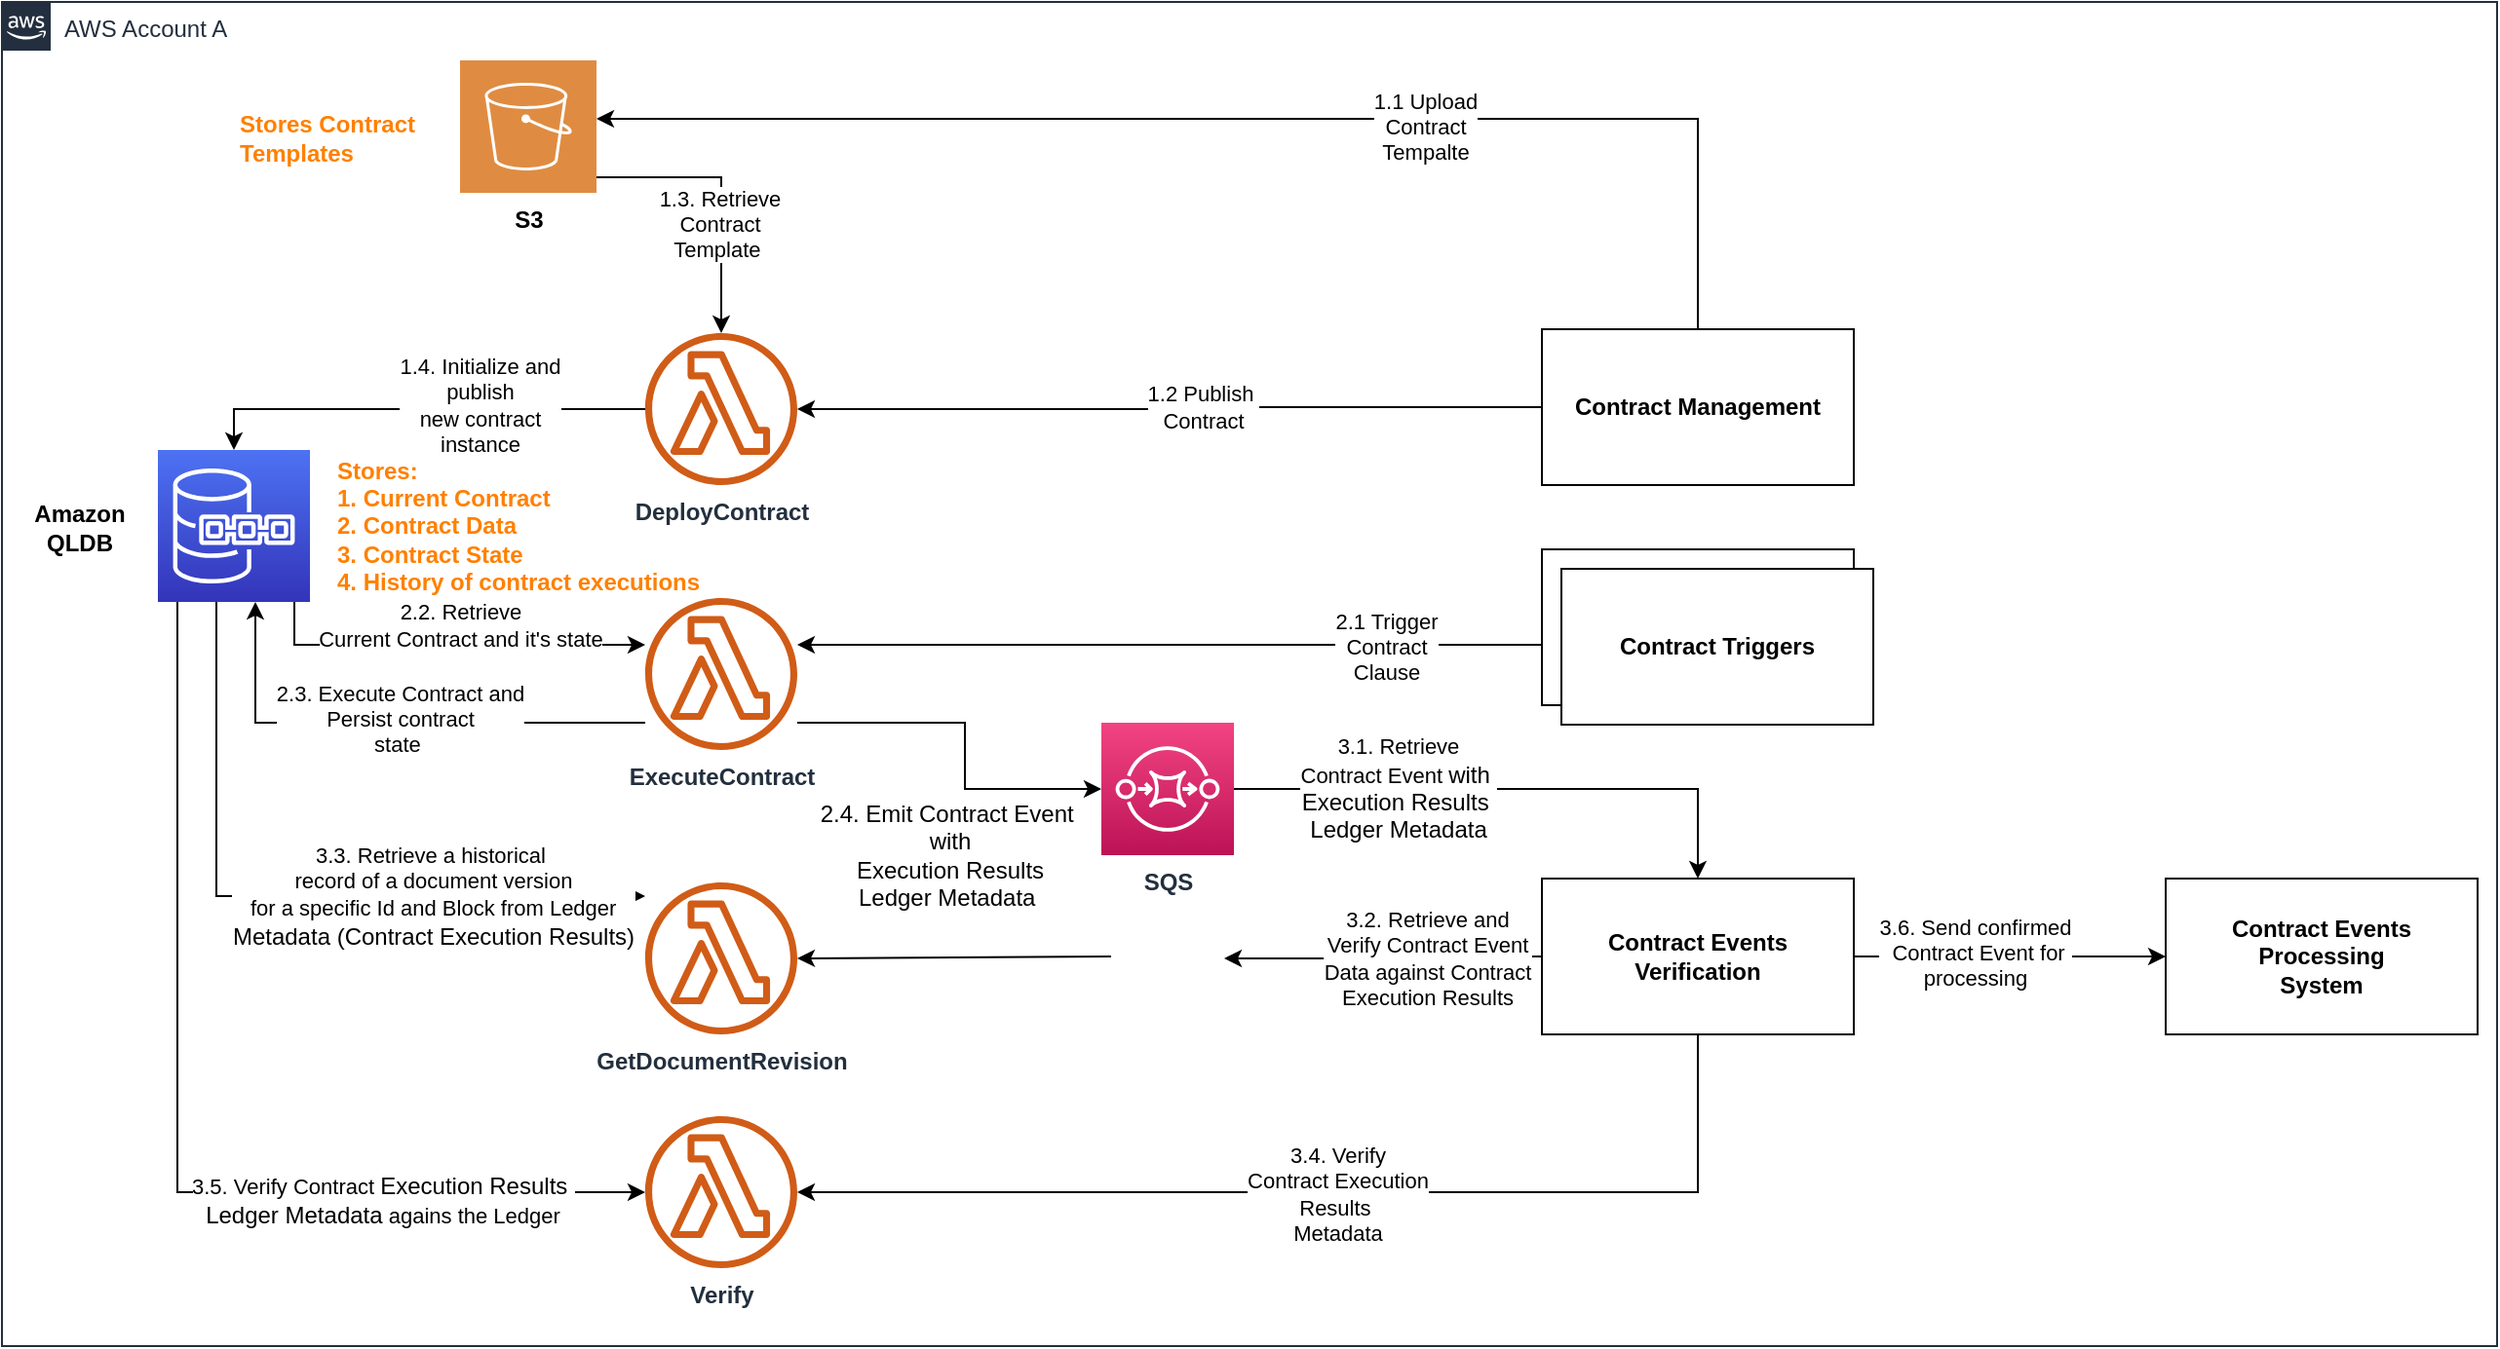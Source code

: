 <mxfile version="13.9.5" type="device" pages="4"><diagram id="mUdwJDwIFBwvgDOsHefb" name="Single-account setup"><mxGraphModel dx="1186" dy="1849" grid="1" gridSize="10" guides="1" tooltips="1" connect="1" arrows="1" fold="1" page="1" pageScale="1" pageWidth="827" pageHeight="1169" math="0" shadow="0"><root><mxCell id="d3qyiP94ixBdX4xZVZZA-0"/><mxCell id="d3qyiP94ixBdX4xZVZZA-1" parent="d3qyiP94ixBdX4xZVZZA-0"/><mxCell id="d3qyiP94ixBdX4xZVZZA-3" value="AWS Account A" style="points=[[0,0],[0.25,0],[0.5,0],[0.75,0],[1,0],[1,0.25],[1,0.5],[1,0.75],[1,1],[0.75,1],[0.5,1],[0.25,1],[0,1],[0,0.75],[0,0.5],[0,0.25]];outlineConnect=0;gradientColor=none;html=1;whiteSpace=wrap;fontSize=12;fontStyle=0;shape=mxgraph.aws4.group;grIcon=mxgraph.aws4.group_aws_cloud_alt;strokeColor=#232F3E;fillColor=none;verticalAlign=top;align=left;spacingLeft=30;fontColor=#232F3E;dashed=0;" parent="d3qyiP94ixBdX4xZVZZA-1" vertex="1"><mxGeometry x="30" y="-20" width="1280" height="690" as="geometry"/></mxCell><mxCell id="d3qyiP94ixBdX4xZVZZA-4" value="" style="edgeStyle=orthogonalEdgeStyle;rounded=0;orthogonalLoop=1;jettySize=auto;html=1;" parent="d3qyiP94ixBdX4xZVZZA-1" source="d3qyiP94ixBdX4xZVZZA-5" target="d3qyiP94ixBdX4xZVZZA-20" edge="1"><mxGeometry relative="1" as="geometry"><mxPoint x="280" y="189" as="targetPoint"/><Array as="points"><mxPoint x="149" y="189"/></Array></mxGeometry></mxCell><mxCell id="d3qyiP94ixBdX4xZVZZA-56" value="1.4. Initialize and &lt;br&gt;publish &lt;br&gt;new contract &lt;br&gt;instance" style="edgeLabel;html=1;align=center;verticalAlign=middle;resizable=0;points=[];" parent="d3qyiP94ixBdX4xZVZZA-4" vertex="1" connectable="0"><mxGeometry x="-0.267" y="-2" relative="1" as="geometry"><mxPoint as="offset"/></mxGeometry></mxCell><mxCell id="d3qyiP94ixBdX4xZVZZA-5" value="&lt;b&gt;DeployContract&lt;/b&gt;" style="outlineConnect=0;fontColor=#232F3E;gradientColor=none;fillColor=#D05C17;strokeColor=none;dashed=0;verticalLabelPosition=bottom;verticalAlign=top;align=center;html=1;fontSize=12;fontStyle=0;aspect=fixed;pointerEvents=1;shape=mxgraph.aws4.lambda_function;" parent="d3qyiP94ixBdX4xZVZZA-1" vertex="1"><mxGeometry x="360" y="150" width="78" height="78" as="geometry"/></mxCell><mxCell id="d3qyiP94ixBdX4xZVZZA-6" value="" style="edgeStyle=orthogonalEdgeStyle;rounded=0;orthogonalLoop=1;jettySize=auto;html=1;" parent="d3qyiP94ixBdX4xZVZZA-1" source="d3qyiP94ixBdX4xZVZZA-10" target="d3qyiP94ixBdX4xZVZZA-20" edge="1"><mxGeometry relative="1" as="geometry"><mxPoint x="280" y="319" as="targetPoint"/><Array as="points"><mxPoint x="160" y="350"/></Array></mxGeometry></mxCell><mxCell id="d3qyiP94ixBdX4xZVZZA-7" value="2.3. Execute Contract and&lt;br&gt;Persist contract&lt;br&gt;state&amp;nbsp;" style="edgeLabel;html=1;align=center;verticalAlign=middle;resizable=0;points=[];" parent="d3qyiP94ixBdX4xZVZZA-6" vertex="1" connectable="0"><mxGeometry x="-0.04" y="-2" relative="1" as="geometry"><mxPoint as="offset"/></mxGeometry></mxCell><mxCell id="d3qyiP94ixBdX4xZVZZA-8" value="" style="edgeStyle=orthogonalEdgeStyle;rounded=0;orthogonalLoop=1;jettySize=auto;html=1;" parent="d3qyiP94ixBdX4xZVZZA-1" source="d3qyiP94ixBdX4xZVZZA-10" target="d3qyiP94ixBdX4xZVZZA-22" edge="1"><mxGeometry relative="1" as="geometry"><mxPoint x="499" y="98" as="targetPoint"/><Array as="points"><mxPoint x="524" y="350"/><mxPoint x="524" y="384"/></Array></mxGeometry></mxCell><mxCell id="d3qyiP94ixBdX4xZVZZA-9" value="2.4. Emit Contract Event&amp;nbsp;&lt;br&gt;with &lt;br&gt;Execution Results &lt;br&gt;Ledger Metadata&amp;nbsp;" style="text;html=1;align=center;verticalAlign=middle;resizable=0;points=[];labelBackgroundColor=#ffffff;" parent="d3qyiP94ixBdX4xZVZZA-8" vertex="1" connectable="0"><mxGeometry x="-0.596" y="42" relative="1" as="geometry"><mxPoint x="39" y="110" as="offset"/></mxGeometry></mxCell><mxCell id="d3qyiP94ixBdX4xZVZZA-10" value="&lt;b&gt;ExecuteContract&lt;/b&gt;" style="outlineConnect=0;fontColor=#232F3E;gradientColor=none;fillColor=#D05C17;strokeColor=none;dashed=0;verticalLabelPosition=bottom;verticalAlign=top;align=center;html=1;fontSize=12;fontStyle=0;aspect=fixed;pointerEvents=1;shape=mxgraph.aws4.lambda_function;" parent="d3qyiP94ixBdX4xZVZZA-1" vertex="1"><mxGeometry x="360" y="286" width="78" height="78" as="geometry"/></mxCell><mxCell id="d3qyiP94ixBdX4xZVZZA-19" value="" style="group" parent="d3qyiP94ixBdX4xZVZZA-1" vertex="1" connectable="0"><mxGeometry x="110" y="210" width="290" height="84" as="geometry"/></mxCell><mxCell id="d3qyiP94ixBdX4xZVZZA-20" value="" style="outlineConnect=0;fontColor=#232F3E;gradientColor=#4D72F3;gradientDirection=north;fillColor=#3334B9;strokeColor=#ffffff;dashed=0;verticalLabelPosition=bottom;verticalAlign=top;align=center;html=1;fontSize=12;fontStyle=0;aspect=fixed;shape=mxgraph.aws4.resourceIcon;resIcon=mxgraph.aws4.quantum_ledger_database;" parent="d3qyiP94ixBdX4xZVZZA-19" vertex="1"><mxGeometry width="78" height="78" as="geometry"/></mxCell><mxCell id="d3qyiP94ixBdX4xZVZZA-21" value="&lt;font color=&quot;#ff8000&quot;&gt;&lt;b&gt;Stores:&lt;br&gt;1. Current Contract&lt;br&gt;2. Contract Data&lt;br&gt;3. Contract State&lt;br&gt;&lt;/b&gt;&lt;/font&gt;&lt;b style=&quot;color: rgb(255 , 128 , 0)&quot;&gt;4. History of contract executions&lt;/b&gt;&lt;font color=&quot;#ff8000&quot;&gt;&lt;b&gt;&lt;br&gt;&lt;/b&gt;&lt;/font&gt;" style="text;html=1;align=left;verticalAlign=middle;resizable=0;points=[];autosize=1;" parent="d3qyiP94ixBdX4xZVZZA-19" vertex="1"><mxGeometry x="90" y="-1" width="200" height="80" as="geometry"/></mxCell><mxCell id="d3qyiP94ixBdX4xZVZZA-60" value="" style="edgeStyle=orthogonalEdgeStyle;rounded=0;orthogonalLoop=1;jettySize=auto;html=1;entryX=0.5;entryY=0;entryDx=0;entryDy=0;" parent="d3qyiP94ixBdX4xZVZZA-1" source="d3qyiP94ixBdX4xZVZZA-22" target="d3qyiP94ixBdX4xZVZZA-57" edge="1"><mxGeometry relative="1" as="geometry"><mxPoint x="618" y="59" as="targetPoint"/></mxGeometry></mxCell><mxCell id="d3qyiP94ixBdX4xZVZZA-61" value="3.1. Retrieve&lt;br&gt;Contract Event&amp;nbsp;&lt;span style=&quot;font-size: 12px&quot;&gt;with&amp;nbsp;&lt;/span&gt;&lt;br style=&quot;font-size: 12px&quot;&gt;&lt;span style=&quot;font-size: 12px&quot;&gt;Execution Results&amp;nbsp;&lt;/span&gt;&lt;br style=&quot;font-size: 12px&quot;&gt;&lt;span style=&quot;font-size: 12px&quot;&gt;Ledger Metadata&lt;/span&gt;" style="edgeLabel;html=1;align=center;verticalAlign=middle;resizable=0;points=[];" parent="d3qyiP94ixBdX4xZVZZA-60" vertex="1" connectable="0"><mxGeometry x="-0.247" y="2" relative="1" as="geometry"><mxPoint x="-23" y="2" as="offset"/></mxGeometry></mxCell><mxCell id="d3qyiP94ixBdX4xZVZZA-22" value="&lt;b&gt;SQS&lt;/b&gt;" style="outlineConnect=0;fontColor=#232F3E;gradientColor=#F34482;gradientDirection=north;fillColor=#BC1356;strokeColor=#ffffff;dashed=0;verticalLabelPosition=bottom;verticalAlign=top;align=center;html=1;fontSize=12;fontStyle=0;aspect=fixed;shape=mxgraph.aws4.resourceIcon;resIcon=mxgraph.aws4.sqs;" parent="d3qyiP94ixBdX4xZVZZA-1" vertex="1"><mxGeometry x="594" y="350" width="68" height="68" as="geometry"/></mxCell><mxCell id="d3qyiP94ixBdX4xZVZZA-23" value="" style="edgeStyle=orthogonalEdgeStyle;rounded=0;orthogonalLoop=1;jettySize=auto;html=1;" parent="d3qyiP94ixBdX4xZVZZA-1" source="d3qyiP94ixBdX4xZVZZA-24" target="d3qyiP94ixBdX4xZVZZA-5" edge="1"><mxGeometry relative="1" as="geometry"><mxPoint x="415" y="44" as="targetPoint"/><Array as="points"><mxPoint x="399" y="70"/></Array></mxGeometry></mxCell><mxCell id="d3qyiP94ixBdX4xZVZZA-55" value="1.3. Retrieve&lt;br&gt;Contract&lt;br&gt;Template&amp;nbsp;" style="edgeLabel;html=1;align=center;verticalAlign=middle;resizable=0;points=[];" parent="d3qyiP94ixBdX4xZVZZA-23" vertex="1" connectable="0"><mxGeometry x="0.224" y="-1" relative="1" as="geometry"><mxPoint as="offset"/></mxGeometry></mxCell><mxCell id="d3qyiP94ixBdX4xZVZZA-24" value="&lt;b&gt;S3&lt;/b&gt;" style="pointerEvents=1;shadow=0;dashed=0;html=1;strokeColor=none;fillColor=#DF8C42;labelPosition=center;verticalLabelPosition=bottom;verticalAlign=top;align=center;outlineConnect=0;shape=mxgraph.veeam2.aws_s3;" parent="d3qyiP94ixBdX4xZVZZA-1" vertex="1"><mxGeometry x="265" y="10" width="70" height="68" as="geometry"/></mxCell><mxCell id="d3qyiP94ixBdX4xZVZZA-25" value="&lt;font color=&quot;#ff8000&quot;&gt;&lt;b&gt;Stores Contract&amp;nbsp;&lt;br&gt;Templates&lt;/b&gt;&lt;/font&gt;" style="text;html=1;align=left;verticalAlign=middle;resizable=0;points=[];autosize=1;" parent="d3qyiP94ixBdX4xZVZZA-1" vertex="1"><mxGeometry x="150" y="35" width="110" height="30" as="geometry"/></mxCell><mxCell id="d3qyiP94ixBdX4xZVZZA-38" value="" style="edgeStyle=orthogonalEdgeStyle;rounded=0;orthogonalLoop=1;jettySize=auto;html=1;" parent="d3qyiP94ixBdX4xZVZZA-1" source="d3qyiP94ixBdX4xZVZZA-20" target="d3qyiP94ixBdX4xZVZZA-10" edge="1"><mxGeometry relative="1" as="geometry"><mxPoint x="30" y="239" as="targetPoint"/><Array as="points"><mxPoint x="180" y="310"/></Array></mxGeometry></mxCell><mxCell id="d3qyiP94ixBdX4xZVZZA-39" value="2.2. Retrieve&lt;br&gt;Current Contract and it's state" style="edgeLabel;html=1;align=center;verticalAlign=middle;resizable=0;points=[];" parent="d3qyiP94ixBdX4xZVZZA-38" vertex="1" connectable="0"><mxGeometry x="0.477" y="-1" relative="1" as="geometry"><mxPoint x="-42" y="-11" as="offset"/></mxGeometry></mxCell><mxCell id="d3qyiP94ixBdX4xZVZZA-40" value="&lt;b&gt;GetDocumentRevision&lt;/b&gt;" style="outlineConnect=0;fontColor=#232F3E;gradientColor=none;fillColor=#D05C17;strokeColor=none;dashed=0;verticalLabelPosition=bottom;verticalAlign=top;align=center;html=1;fontSize=12;fontStyle=0;aspect=fixed;pointerEvents=1;shape=mxgraph.aws4.lambda_function;" parent="d3qyiP94ixBdX4xZVZZA-1" vertex="1"><mxGeometry x="360" y="432" width="78" height="78" as="geometry"/></mxCell><mxCell id="d3qyiP94ixBdX4xZVZZA-48" value="&lt;b&gt;Verify&lt;/b&gt;" style="outlineConnect=0;fontColor=#232F3E;gradientColor=none;fillColor=#D05C17;strokeColor=none;dashed=0;verticalLabelPosition=bottom;verticalAlign=top;align=center;html=1;fontSize=12;fontStyle=0;aspect=fixed;pointerEvents=1;shape=mxgraph.aws4.lambda_function;" parent="d3qyiP94ixBdX4xZVZZA-1" vertex="1"><mxGeometry x="360" y="552" width="78" height="78" as="geometry"/></mxCell><mxCell id="d3qyiP94ixBdX4xZVZZA-50" value="" style="edgeStyle=orthogonalEdgeStyle;rounded=0;orthogonalLoop=1;jettySize=auto;html=1;" parent="d3qyiP94ixBdX4xZVZZA-1" source="d3qyiP94ixBdX4xZVZZA-20" target="d3qyiP94ixBdX4xZVZZA-48" edge="1"><mxGeometry relative="1" as="geometry"><mxPoint x="30" y="239" as="targetPoint"/><Array as="points"><mxPoint x="120" y="591"/></Array></mxGeometry></mxCell><mxCell id="d3qyiP94ixBdX4xZVZZA-65" value="3.5. Verify Contract&amp;nbsp;&lt;span style=&quot;font-size: 12px&quot;&gt;Execution Results&amp;nbsp;&lt;/span&gt;&lt;br style=&quot;font-size: 12px&quot;&gt;&lt;span style=&quot;font-size: 12px&quot;&gt;Ledger Metadata&lt;/span&gt;&amp;nbsp;agains the Ledger" style="edgeLabel;html=1;align=center;verticalAlign=middle;resizable=0;points=[];" parent="d3qyiP94ixBdX4xZVZZA-50" vertex="1" connectable="0"><mxGeometry x="0.503" y="-4" relative="1" as="geometry"><mxPoint as="offset"/></mxGeometry></mxCell><mxCell id="d3qyiP94ixBdX4xZVZZA-53" value="" style="edgeStyle=orthogonalEdgeStyle;rounded=0;orthogonalLoop=1;jettySize=auto;html=1;" parent="d3qyiP94ixBdX4xZVZZA-1" source="d3qyiP94ixBdX4xZVZZA-20" target="d3qyiP94ixBdX4xZVZZA-40" edge="1"><mxGeometry relative="1" as="geometry"><mxPoint x="149" y="358" as="targetPoint"/><Array as="points"><mxPoint x="140" y="439"/></Array></mxGeometry></mxCell><mxCell id="d3qyiP94ixBdX4xZVZZA-54" value="3.3. Retrieve a historical&amp;nbsp;&lt;br&gt;record of a document version&lt;br&gt;&amp;nbsp;for a specific Id and Block from Ledger&lt;span style=&quot;font-size: 12px&quot;&gt;&amp;nbsp;&lt;/span&gt;&lt;br style=&quot;font-size: 12px&quot;&gt;&lt;span style=&quot;font-size: 12px&quot;&gt;Metadata (Contract Execution Results)&lt;/span&gt;" style="edgeLabel;html=1;align=center;verticalAlign=middle;resizable=0;points=[];" parent="d3qyiP94ixBdX4xZVZZA-53" vertex="1" connectable="0"><mxGeometry x="0.517" y="-4" relative="1" as="geometry"><mxPoint x="-20" y="-4" as="offset"/></mxGeometry></mxCell><mxCell id="d3qyiP94ixBdX4xZVZZA-63" value="" style="edgeStyle=orthogonalEdgeStyle;rounded=0;orthogonalLoop=1;jettySize=auto;html=1;exitX=0;exitY=0.5;exitDx=0;exitDy=0;" parent="d3qyiP94ixBdX4xZVZZA-1" target="d3qyiP94ixBdX4xZVZZA-40" edge="1"><mxGeometry relative="1" as="geometry"><mxPoint x="770" y="212" as="targetPoint"/><Array as="points"/><mxPoint x="599" y="470" as="sourcePoint"/></mxGeometry></mxCell><mxCell id="d3qyiP94ixBdX4xZVZZA-72" value="" style="edgeStyle=orthogonalEdgeStyle;rounded=0;orthogonalLoop=1;jettySize=auto;html=1;" parent="d3qyiP94ixBdX4xZVZZA-1" source="d3qyiP94ixBdX4xZVZZA-57" target="d3qyiP94ixBdX4xZVZZA-71" edge="1"><mxGeometry relative="1" as="geometry"/></mxCell><mxCell id="d3qyiP94ixBdX4xZVZZA-80" value="3.6. Send confirmed&lt;br&gt;&amp;nbsp;Contract Event for &lt;br&gt;processing" style="edgeLabel;html=1;align=center;verticalAlign=middle;resizable=0;points=[];" parent="d3qyiP94ixBdX4xZVZZA-72" vertex="1" connectable="0"><mxGeometry x="-0.225" y="2" relative="1" as="geometry"><mxPoint as="offset"/></mxGeometry></mxCell><mxCell id="d3qyiP94ixBdX4xZVZZA-57" value="&lt;b&gt;Contract Events Verification&lt;/b&gt;" style="rounded=0;whiteSpace=wrap;html=1;" parent="d3qyiP94ixBdX4xZVZZA-1" vertex="1"><mxGeometry x="820" y="430" width="160" height="80" as="geometry"/></mxCell><mxCell id="d3qyiP94ixBdX4xZVZZA-71" value="&lt;b&gt;Contract Events Processing&lt;br&gt;System&lt;/b&gt;" style="rounded=0;whiteSpace=wrap;html=1;" parent="d3qyiP94ixBdX4xZVZZA-1" vertex="1"><mxGeometry x="1140" y="430" width="160" height="80" as="geometry"/></mxCell><mxCell id="d3qyiP94ixBdX4xZVZZA-83" value="" style="edgeStyle=orthogonalEdgeStyle;rounded=0;orthogonalLoop=1;jettySize=auto;html=1;" parent="d3qyiP94ixBdX4xZVZZA-1" source="d3qyiP94ixBdX4xZVZZA-69" target="d3qyiP94ixBdX4xZVZZA-24" edge="1"><mxGeometry relative="1" as="geometry"><mxPoint x="900" y="68" as="targetPoint"/><Array as="points"><mxPoint x="900" y="40"/></Array></mxGeometry></mxCell><mxCell id="d3qyiP94ixBdX4xZVZZA-84" value="1.1 Upload&lt;br&gt;Contract&lt;br&gt;Tempalte" style="edgeLabel;html=1;align=center;verticalAlign=middle;resizable=0;points=[];" parent="d3qyiP94ixBdX4xZVZZA-83" vertex="1" connectable="0"><mxGeometry x="-0.12" y="-1" relative="1" as="geometry"><mxPoint x="48" y="5" as="offset"/></mxGeometry></mxCell><mxCell id="d3qyiP94ixBdX4xZVZZA-69" value="&lt;b&gt;Contract Management&lt;/b&gt;" style="rounded=0;whiteSpace=wrap;html=1;" parent="d3qyiP94ixBdX4xZVZZA-1" vertex="1"><mxGeometry x="820" y="148" width="160" height="80" as="geometry"/></mxCell><mxCell id="d3qyiP94ixBdX4xZVZZA-77" style="edgeStyle=orthogonalEdgeStyle;rounded=0;orthogonalLoop=1;jettySize=auto;html=1;exitX=0;exitY=0.5;exitDx=0;exitDy=0;" parent="d3qyiP94ixBdX4xZVZZA-1" source="d3qyiP94ixBdX4xZVZZA-73" target="d3qyiP94ixBdX4xZVZZA-10" edge="1"><mxGeometry relative="1" as="geometry"><Array as="points"><mxPoint x="820" y="310"/></Array></mxGeometry></mxCell><mxCell id="d3qyiP94ixBdX4xZVZZA-79" value="2.1 Trigger&lt;br&gt;Contract&lt;br&gt;Clause" style="edgeLabel;html=1;align=center;verticalAlign=middle;resizable=0;points=[];" parent="d3qyiP94ixBdX4xZVZZA-77" vertex="1" connectable="0"><mxGeometry x="0.092" relative="1" as="geometry"><mxPoint x="124" y="1" as="offset"/></mxGeometry></mxCell><mxCell id="d3qyiP94ixBdX4xZVZZA-73" value="Contract Triggers" style="rounded=0;whiteSpace=wrap;html=1;" parent="d3qyiP94ixBdX4xZVZZA-1" vertex="1"><mxGeometry x="820" y="261" width="160" height="80" as="geometry"/></mxCell><mxCell id="d3qyiP94ixBdX4xZVZZA-74" value="&lt;b&gt;Contract Triggers&lt;/b&gt;" style="rounded=0;whiteSpace=wrap;html=1;" parent="d3qyiP94ixBdX4xZVZZA-1" vertex="1"><mxGeometry x="830" y="271" width="160" height="80" as="geometry"/></mxCell><mxCell id="d3qyiP94ixBdX4xZVZZA-86" value="" style="edgeStyle=orthogonalEdgeStyle;rounded=0;orthogonalLoop=1;jettySize=auto;html=1;" parent="d3qyiP94ixBdX4xZVZZA-1" source="d3qyiP94ixBdX4xZVZZA-69" target="d3qyiP94ixBdX4xZVZZA-5" edge="1"><mxGeometry relative="1" as="geometry"><mxPoint x="820" y="188" as="sourcePoint"/><mxPoint x="655" y="189" as="targetPoint"/><Array as="points"/></mxGeometry></mxCell><mxCell id="d3qyiP94ixBdX4xZVZZA-95" value="1.2 Publish&amp;nbsp;&lt;br&gt;Contract" style="edgeLabel;html=1;align=center;verticalAlign=middle;resizable=0;points=[];" parent="d3qyiP94ixBdX4xZVZZA-86" vertex="1" connectable="0"><mxGeometry x="-0.133" y="-1" relative="1" as="geometry"><mxPoint x="-8" y="1" as="offset"/></mxGeometry></mxCell><mxCell id="d3qyiP94ixBdX4xZVZZA-90" value="" style="edgeStyle=orthogonalEdgeStyle;rounded=0;orthogonalLoop=1;jettySize=auto;html=1;exitX=0;exitY=0.5;exitDx=0;exitDy=0;" parent="d3qyiP94ixBdX4xZVZZA-1" source="d3qyiP94ixBdX4xZVZZA-57" edge="1"><mxGeometry relative="1" as="geometry"><mxPoint x="820" y="470" as="sourcePoint"/><mxPoint x="657" y="471" as="targetPoint"/><Array as="points"><mxPoint x="810" y="471"/></Array></mxGeometry></mxCell><mxCell id="d3qyiP94ixBdX4xZVZZA-91" value="3.2. Retrieve and&lt;br&gt;Verify Contract Event&lt;br&gt;Data against Contract &lt;br&gt;Execution Results" style="edgeLabel;html=1;align=center;verticalAlign=middle;resizable=0;points=[];" parent="d3qyiP94ixBdX4xZVZZA-90" vertex="1" connectable="0"><mxGeometry x="-0.712" relative="1" as="geometry"><mxPoint x="-37" as="offset"/></mxGeometry></mxCell><mxCell id="d3qyiP94ixBdX4xZVZZA-93" value="" style="edgeStyle=orthogonalEdgeStyle;rounded=0;orthogonalLoop=1;jettySize=auto;html=1;" parent="d3qyiP94ixBdX4xZVZZA-1" source="d3qyiP94ixBdX4xZVZZA-57" target="d3qyiP94ixBdX4xZVZZA-48" edge="1"><mxGeometry relative="1" as="geometry"><mxPoint x="900" y="510" as="sourcePoint"/><mxPoint x="657" y="591" as="targetPoint"/><Array as="points"><mxPoint x="900" y="591"/></Array></mxGeometry></mxCell><mxCell id="d3qyiP94ixBdX4xZVZZA-94" value="3.4. Verify &lt;br&gt;Contract Execution &lt;br&gt;Results&amp;nbsp;&lt;br&gt;Metadata" style="edgeLabel;html=1;align=center;verticalAlign=middle;resizable=0;points=[];" parent="d3qyiP94ixBdX4xZVZZA-93" vertex="1" connectable="0"><mxGeometry x="-0.54" y="1" relative="1" as="geometry"><mxPoint x="-141" as="offset"/></mxGeometry></mxCell><mxCell id="d3qyiP94ixBdX4xZVZZA-98" value="&lt;b&gt;Amazon&lt;br&gt;QLDB&lt;/b&gt;" style="text;html=1;strokeColor=none;fillColor=none;align=center;verticalAlign=middle;whiteSpace=wrap;rounded=0;" parent="d3qyiP94ixBdX4xZVZZA-1" vertex="1"><mxGeometry x="50" y="240" width="40" height="20" as="geometry"/></mxCell></root></mxGraphModel></diagram><diagram id="TxmObrakv91cbRkdF7PO" name="&lt;Draft&gt; Multi-account verification 2"><mxGraphModel dx="1186" dy="1849" grid="1" gridSize="10" guides="1" tooltips="1" connect="1" arrows="1" fold="1" page="1" pageScale="1" pageWidth="827" pageHeight="1169" math="0" shadow="0"><root><mxCell id="72WOvHD3rfm6wwaBoh9r-0"/><mxCell id="72WOvHD3rfm6wwaBoh9r-1" parent="72WOvHD3rfm6wwaBoh9r-0"/><mxCell id="uMzarF42DT1bf0-D02it-0" value="AWS Account B" style="points=[[0,0],[0.25,0],[0.5,0],[0.75,0],[1,0],[1,0.25],[1,0.5],[1,0.75],[1,1],[0.75,1],[0.5,1],[0.25,1],[0,1],[0,0.75],[0,0.5],[0,0.25]];outlineConnect=0;gradientColor=none;html=1;whiteSpace=wrap;fontSize=12;fontStyle=0;shape=mxgraph.aws4.group;grIcon=mxgraph.aws4.group_aws_cloud_alt;strokeColor=#232F3E;fillColor=none;verticalAlign=top;align=left;spacingLeft=30;fontColor=#232F3E;dashed=0;" parent="72WOvHD3rfm6wwaBoh9r-1" vertex="1"><mxGeometry x="600" y="-20" width="540" height="750" as="geometry"/></mxCell><mxCell id="uMzarF42DT1bf0-D02it-1" value="AWS Account A" style="points=[[0,0],[0.25,0],[0.5,0],[0.75,0],[1,0],[1,0.25],[1,0.5],[1,0.75],[1,1],[0.75,1],[0.5,1],[0.25,1],[0,1],[0,0.75],[0,0.5],[0,0.25]];outlineConnect=0;gradientColor=none;html=1;whiteSpace=wrap;fontSize=12;fontStyle=0;shape=mxgraph.aws4.group;grIcon=mxgraph.aws4.group_aws_cloud_alt;strokeColor=#232F3E;fillColor=none;verticalAlign=top;align=left;spacingLeft=30;fontColor=#232F3E;dashed=0;" parent="72WOvHD3rfm6wwaBoh9r-1" vertex="1"><mxGeometry x="30" y="-20" width="540" height="750" as="geometry"/></mxCell><mxCell id="uMzarF42DT1bf0-D02it-2" value="" style="edgeStyle=orthogonalEdgeStyle;rounded=0;orthogonalLoop=1;jettySize=auto;html=1;" parent="72WOvHD3rfm6wwaBoh9r-1" source="uMzarF42DT1bf0-D02it-3" target="uMzarF42DT1bf0-D02it-22" edge="1"><mxGeometry relative="1" as="geometry"><mxPoint x="280" y="189" as="targetPoint"/><Array as="points"><mxPoint x="149" y="189"/></Array></mxGeometry></mxCell><mxCell id="uMzarF42DT1bf0-D02it-3" value="Deploy" style="outlineConnect=0;fontColor=#232F3E;gradientColor=none;fillColor=#D05C17;strokeColor=none;dashed=0;verticalLabelPosition=bottom;verticalAlign=top;align=center;html=1;fontSize=12;fontStyle=0;aspect=fixed;pointerEvents=1;shape=mxgraph.aws4.lambda_function;" parent="72WOvHD3rfm6wwaBoh9r-1" vertex="1"><mxGeometry x="360" y="150" width="78" height="78" as="geometry"/></mxCell><mxCell id="uMzarF42DT1bf0-D02it-4" value="" style="edgeStyle=orthogonalEdgeStyle;rounded=0;orthogonalLoop=1;jettySize=auto;html=1;" parent="72WOvHD3rfm6wwaBoh9r-1" source="uMzarF42DT1bf0-D02it-7" target="uMzarF42DT1bf0-D02it-22" edge="1"><mxGeometry relative="1" as="geometry"><mxPoint x="280" y="319" as="targetPoint"/></mxGeometry></mxCell><mxCell id="5ewiU3UOOVbfmunfL_r1-18" value="Submit&amp;nbsp;" style="edgeLabel;html=1;align=center;verticalAlign=middle;resizable=0;points=[];" parent="uMzarF42DT1bf0-D02it-4" vertex="1" connectable="0"><mxGeometry x="-0.04" y="-2" relative="1" as="geometry"><mxPoint as="offset"/></mxGeometry></mxCell><mxCell id="uMzarF42DT1bf0-D02it-5" value="" style="edgeStyle=orthogonalEdgeStyle;rounded=0;orthogonalLoop=1;jettySize=auto;html=1;" parent="72WOvHD3rfm6wwaBoh9r-1" source="uMzarF42DT1bf0-D02it-7" edge="1"><mxGeometry relative="1" as="geometry"><mxPoint x="499" y="98" as="targetPoint"/></mxGeometry></mxCell><mxCell id="uMzarF42DT1bf0-D02it-6" value="Emit Event" style="text;html=1;align=center;verticalAlign=middle;resizable=0;points=[];labelBackgroundColor=#ffffff;" parent="uMzarF42DT1bf0-D02it-5" vertex="1" connectable="0"><mxGeometry x="-0.596" y="42" relative="1" as="geometry"><mxPoint as="offset"/></mxGeometry></mxCell><mxCell id="uMzarF42DT1bf0-D02it-7" value="Execute" style="outlineConnect=0;fontColor=#232F3E;gradientColor=none;fillColor=#D05C17;strokeColor=none;dashed=0;verticalLabelPosition=bottom;verticalAlign=top;align=center;html=1;fontSize=12;fontStyle=0;aspect=fixed;pointerEvents=1;shape=mxgraph.aws4.lambda_function;" parent="72WOvHD3rfm6wwaBoh9r-1" vertex="1"><mxGeometry x="360" y="280" width="78" height="78" as="geometry"/></mxCell><mxCell id="5ewiU3UOOVbfmunfL_r1-6" value="" style="edgeStyle=orthogonalEdgeStyle;rounded=0;orthogonalLoop=1;jettySize=auto;html=1;" parent="72WOvHD3rfm6wwaBoh9r-1" source="uMzarF42DT1bf0-D02it-11" target="5ewiU3UOOVbfmunfL_r1-3" edge="1"><mxGeometry relative="1" as="geometry"><mxPoint x="690" y="429" as="targetPoint"/></mxGeometry></mxCell><mxCell id="5ewiU3UOOVbfmunfL_r1-16" value="Submit&lt;br&gt;Contract State and &lt;br&gt;Execution Results" style="edgeLabel;html=1;align=center;verticalAlign=middle;resizable=0;points=[];" parent="5ewiU3UOOVbfmunfL_r1-6" vertex="1" connectable="0"><mxGeometry x="-0.265" y="2" relative="1" as="geometry"><mxPoint as="offset"/></mxGeometry></mxCell><mxCell id="5ewiU3UOOVbfmunfL_r1-11" value="" style="edgeStyle=orthogonalEdgeStyle;rounded=0;orthogonalLoop=1;jettySize=auto;html=1;" parent="72WOvHD3rfm6wwaBoh9r-1" source="uMzarF42DT1bf0-D02it-11" target="5ewiU3UOOVbfmunfL_r1-9" edge="1"><mxGeometry relative="1" as="geometry"><mxPoint x="928" y="429" as="targetPoint"/></mxGeometry></mxCell><mxCell id="5ewiU3UOOVbfmunfL_r1-12" value="Sign Contract&lt;br&gt;Execution Results" style="edgeLabel;html=1;align=center;verticalAlign=middle;resizable=0;points=[];" parent="5ewiU3UOOVbfmunfL_r1-11" vertex="1" connectable="0"><mxGeometry x="0.264" y="1" relative="1" as="geometry"><mxPoint as="offset"/></mxGeometry></mxCell><mxCell id="uMzarF42DT1bf0-D02it-11" value="InvokeThrough" style="outlineConnect=0;fontColor=#232F3E;gradientColor=none;fillColor=#D05C17;strokeColor=none;dashed=0;verticalLabelPosition=bottom;verticalAlign=top;align=center;html=1;fontSize=12;fontStyle=0;aspect=fixed;pointerEvents=1;shape=mxgraph.aws4.lambda_function;" parent="72WOvHD3rfm6wwaBoh9r-1" vertex="1"><mxGeometry x="770" y="390" width="78" height="78" as="geometry"/></mxCell><mxCell id="5ewiU3UOOVbfmunfL_r1-14" value="" style="edgeStyle=orthogonalEdgeStyle;rounded=0;orthogonalLoop=1;jettySize=auto;html=1;" parent="72WOvHD3rfm6wwaBoh9r-1" source="uMzarF42DT1bf0-D02it-12" target="5ewiU3UOOVbfmunfL_r1-9" edge="1"><mxGeometry relative="1" as="geometry"><mxPoint x="928" y="547" as="targetPoint"/></mxGeometry></mxCell><mxCell id="5ewiU3UOOVbfmunfL_r1-15" value="Verify Transaction Signatures" style="edgeLabel;html=1;align=center;verticalAlign=middle;resizable=0;points=[];" parent="5ewiU3UOOVbfmunfL_r1-14" vertex="1" connectable="0"><mxGeometry x="-0.467" y="1" relative="1" as="geometry"><mxPoint as="offset"/></mxGeometry></mxCell><mxCell id="uMzarF42DT1bf0-D02it-12" value="Verify" style="outlineConnect=0;fontColor=#232F3E;gradientColor=none;fillColor=#D05C17;strokeColor=none;dashed=0;verticalLabelPosition=bottom;verticalAlign=top;align=center;html=1;fontSize=12;fontStyle=0;aspect=fixed;pointerEvents=1;shape=mxgraph.aws4.lambda_function;" parent="72WOvHD3rfm6wwaBoh9r-1" vertex="1"><mxGeometry x="770" y="508" width="78" height="78" as="geometry"/></mxCell><mxCell id="uMzarF42DT1bf0-D02it-21" value="" style="group" parent="72WOvHD3rfm6wwaBoh9r-1" vertex="1" connectable="0"><mxGeometry x="110" y="200" width="210" height="79" as="geometry"/></mxCell><mxCell id="uMzarF42DT1bf0-D02it-22" value="QLDB: Ledger" style="outlineConnect=0;fontColor=#232F3E;gradientColor=#4D72F3;gradientDirection=north;fillColor=#3334B9;strokeColor=#ffffff;dashed=0;verticalLabelPosition=bottom;verticalAlign=top;align=center;html=1;fontSize=12;fontStyle=0;aspect=fixed;shape=mxgraph.aws4.resourceIcon;resIcon=mxgraph.aws4.quantum_ledger_database;" parent="uMzarF42DT1bf0-D02it-21" vertex="1"><mxGeometry width="78" height="78" as="geometry"/></mxCell><mxCell id="uMzarF42DT1bf0-D02it-23" value="&lt;font color=&quot;#ff8000&quot;&gt;&lt;b&gt;Stores:&lt;br&gt;1. Current &lt;br&gt;Contract Template&lt;br&gt;2. Contract Data&lt;br&gt;3. Contract State&lt;/b&gt;&lt;/font&gt;" style="text;html=1;align=left;verticalAlign=middle;resizable=0;points=[];autosize=1;" parent="uMzarF42DT1bf0-D02it-21" vertex="1"><mxGeometry x="90" y="-1" width="120" height="80" as="geometry"/></mxCell><mxCell id="uMzarF42DT1bf0-D02it-28" value="SQS" style="outlineConnect=0;fontColor=#232F3E;gradientColor=#F34482;gradientDirection=north;fillColor=#BC1356;strokeColor=#ffffff;dashed=0;verticalLabelPosition=bottom;verticalAlign=top;align=center;html=1;fontSize=12;fontStyle=0;aspect=fixed;shape=mxgraph.aws4.resourceIcon;resIcon=mxgraph.aws4.sqs;" parent="72WOvHD3rfm6wwaBoh9r-1" vertex="1"><mxGeometry x="460" y="20" width="78" height="78" as="geometry"/></mxCell><mxCell id="uMzarF42DT1bf0-D02it-29" value="" style="edgeStyle=orthogonalEdgeStyle;rounded=0;orthogonalLoop=1;jettySize=auto;html=1;" parent="72WOvHD3rfm6wwaBoh9r-1" source="uMzarF42DT1bf0-D02it-30" target="uMzarF42DT1bf0-D02it-3" edge="1"><mxGeometry relative="1" as="geometry"><mxPoint x="415" y="44" as="targetPoint"/></mxGeometry></mxCell><mxCell id="uMzarF42DT1bf0-D02it-30" value="S3" style="pointerEvents=1;shadow=0;dashed=0;html=1;strokeColor=none;fillColor=#DF8C42;labelPosition=center;verticalLabelPosition=bottom;verticalAlign=top;align=center;outlineConnect=0;shape=mxgraph.veeam2.aws_s3;" parent="72WOvHD3rfm6wwaBoh9r-1" vertex="1"><mxGeometry x="265" y="10" width="70" height="68" as="geometry"/></mxCell><mxCell id="uMzarF42DT1bf0-D02it-31" value="&lt;font color=&quot;#ff8000&quot;&gt;&lt;b&gt;Stores Contract&amp;nbsp;&lt;br&gt;Templates&lt;/b&gt;&lt;/font&gt;" style="text;html=1;align=left;verticalAlign=middle;resizable=0;points=[];autosize=1;" parent="72WOvHD3rfm6wwaBoh9r-1" vertex="1"><mxGeometry x="150" y="35" width="110" height="30" as="geometry"/></mxCell><mxCell id="uMzarF42DT1bf0-D02it-39" value="" style="edgeStyle=orthogonalEdgeStyle;rounded=0;orthogonalLoop=1;jettySize=auto;html=1;" parent="72WOvHD3rfm6wwaBoh9r-1" source="uMzarF42DT1bf0-D02it-32" target="uMzarF42DT1bf0-D02it-12" edge="1"><mxGeometry relative="1" as="geometry"/></mxCell><mxCell id="uMzarF42DT1bf0-D02it-32" value="S3" style="pointerEvents=1;shadow=0;dashed=0;html=1;strokeColor=none;fillColor=#DF8C42;labelPosition=center;verticalLabelPosition=bottom;verticalAlign=top;align=center;outlineConnect=0;shape=mxgraph.veeam2.aws_s3;" parent="72WOvHD3rfm6wwaBoh9r-1" vertex="1"><mxGeometry x="460" y="513" width="70" height="68" as="geometry"/></mxCell><mxCell id="uMzarF42DT1bf0-D02it-34" value="" style="edgeStyle=orthogonalEdgeStyle;rounded=0;orthogonalLoop=1;jettySize=auto;html=1;" parent="72WOvHD3rfm6wwaBoh9r-1" source="uMzarF42DT1bf0-D02it-22" target="uMzarF42DT1bf0-D02it-32" edge="1"><mxGeometry relative="1" as="geometry"><mxPoint x="30" y="239" as="targetPoint"/><Array as="points"><mxPoint x="90" y="239"/><mxPoint x="90" y="547"/></Array></mxGeometry></mxCell><mxCell id="uMzarF42DT1bf0-D02it-35" value="Export Ledger" style="edgeLabel;html=1;align=center;verticalAlign=middle;resizable=0;points=[];" parent="uMzarF42DT1bf0-D02it-34" vertex="1" connectable="0"><mxGeometry x="0.2" y="1" relative="1" as="geometry"><mxPoint as="offset"/></mxGeometry></mxCell><mxCell id="uMzarF42DT1bf0-D02it-36" value="&lt;font color=&quot;#ff8000&quot;&gt;&lt;b&gt;Verify:&lt;br&gt;1. Data Integrity&lt;br&gt;2. Contract execution correctness&lt;br&gt;3. Transaction signatures&lt;br&gt;&lt;/b&gt;&lt;/font&gt;" style="text;html=1;align=left;verticalAlign=middle;resizable=0;points=[];autosize=1;" parent="72WOvHD3rfm6wwaBoh9r-1" vertex="1"><mxGeometry x="870" y="565" width="210" height="60" as="geometry"/></mxCell><mxCell id="5ewiU3UOOVbfmunfL_r1-8" value="" style="edgeStyle=orthogonalEdgeStyle;rounded=0;orthogonalLoop=1;jettySize=auto;html=1;" parent="72WOvHD3rfm6wwaBoh9r-1" source="5ewiU3UOOVbfmunfL_r1-3" target="uMzarF42DT1bf0-D02it-22" edge="1"><mxGeometry relative="1" as="geometry"><mxPoint x="280" y="429" as="targetPoint"/></mxGeometry></mxCell><mxCell id="5ewiU3UOOVbfmunfL_r1-17" value="Submit&lt;br&gt;Contract State and&amp;nbsp;&lt;br&gt;Execution Results" style="edgeLabel;html=1;align=center;verticalAlign=middle;resizable=0;points=[];" parent="5ewiU3UOOVbfmunfL_r1-8" vertex="1" connectable="0"><mxGeometry x="-0.254" y="1" relative="1" as="geometry"><mxPoint as="offset"/></mxGeometry></mxCell><mxCell id="5ewiU3UOOVbfmunfL_r1-3" value="InvokeProxy" style="outlineConnect=0;fontColor=#232F3E;gradientColor=none;fillColor=#D05C17;strokeColor=none;dashed=0;verticalLabelPosition=bottom;verticalAlign=top;align=center;html=1;fontSize=12;fontStyle=0;aspect=fixed;pointerEvents=1;shape=mxgraph.aws4.lambda_function;" parent="72WOvHD3rfm6wwaBoh9r-1" vertex="1"><mxGeometry x="360" y="390" width="78" height="78" as="geometry"/></mxCell><mxCell id="5ewiU3UOOVbfmunfL_r1-9" value="KMS" style="outlineConnect=0;fontColor=#232F3E;gradientColor=#F54749;gradientDirection=north;fillColor=#C7131F;strokeColor=#ffffff;dashed=0;verticalLabelPosition=bottom;verticalAlign=top;align=center;html=1;fontSize=12;fontStyle=0;aspect=fixed;shape=mxgraph.aws4.resourceIcon;resIcon=mxgraph.aws4.key_management_service;" parent="72WOvHD3rfm6wwaBoh9r-1" vertex="1"><mxGeometry x="1030" y="400" width="58" height="58" as="geometry"/></mxCell><mxCell id="5ewiU3UOOVbfmunfL_r1-20" value="Future Extentions" style="shape=umlFrame;whiteSpace=wrap;html=1;width=80;height=39;" parent="72WOvHD3rfm6wwaBoh9r-1" vertex="1"><mxGeometry x="60" y="381" width="1040" height="289" as="geometry"/></mxCell><mxCell id="5ewiU3UOOVbfmunfL_r1-21" value="&lt;font color=&quot;#ff8000&quot;&gt;&lt;b&gt;Stores Ledger Export&lt;/b&gt;&lt;/font&gt;" style="text;html=1;align=left;verticalAlign=middle;resizable=0;points=[];autosize=1;" parent="72WOvHD3rfm6wwaBoh9r-1" vertex="1"><mxGeometry x="438" y="615" width="140" height="20" as="geometry"/></mxCell></root></mxGraphModel></diagram><diagram id="33tKkvPAtY-8p40ZLKjB" name="&lt;Draft&gt; Multi-account verification"><mxGraphModel dx="1186" dy="1849" grid="1" gridSize="10" guides="1" tooltips="1" connect="1" arrows="1" fold="1" page="1" pageScale="1" pageWidth="827" pageHeight="1169" math="0" shadow="0"><root><mxCell id="0"/><mxCell id="1" parent="0"/><mxCell id="TWCgekOgc0ov4NKnbbHJ-50" value="AWS Account B" style="points=[[0,0],[0.25,0],[0.5,0],[0.75,0],[1,0],[1,0.25],[1,0.5],[1,0.75],[1,1],[0.75,1],[0.5,1],[0.25,1],[0,1],[0,0.75],[0,0.5],[0,0.25]];outlineConnect=0;gradientColor=none;html=1;whiteSpace=wrap;fontSize=12;fontStyle=0;shape=mxgraph.aws4.group;grIcon=mxgraph.aws4.group_aws_cloud_alt;strokeColor=#232F3E;fillColor=none;verticalAlign=top;align=left;spacingLeft=30;fontColor=#232F3E;dashed=0;" parent="1" vertex="1"><mxGeometry x="600" y="-20" width="540" height="750" as="geometry"/></mxCell><mxCell id="TWCgekOgc0ov4NKnbbHJ-49" value="AWS Account A" style="points=[[0,0],[0.25,0],[0.5,0],[0.75,0],[1,0],[1,0.25],[1,0.5],[1,0.75],[1,1],[0.75,1],[0.5,1],[0.25,1],[0,1],[0,0.75],[0,0.5],[0,0.25]];outlineConnect=0;gradientColor=none;html=1;whiteSpace=wrap;fontSize=12;fontStyle=0;shape=mxgraph.aws4.group;grIcon=mxgraph.aws4.group_aws_cloud_alt;strokeColor=#232F3E;fillColor=none;verticalAlign=top;align=left;spacingLeft=30;fontColor=#232F3E;dashed=0;" parent="1" vertex="1"><mxGeometry x="30" y="-20" width="540" height="750" as="geometry"/></mxCell><mxCell id="TWCgekOgc0ov4NKnbbHJ-26" value="" style="edgeStyle=orthogonalEdgeStyle;rounded=0;orthogonalLoop=1;jettySize=auto;html=1;" parent="1" source="TWCgekOgc0ov4NKnbbHJ-3" target="TWCgekOgc0ov4NKnbbHJ-1" edge="1"><mxGeometry relative="1" as="geometry"><mxPoint x="280" y="189" as="targetPoint"/><Array as="points"><mxPoint x="149" y="189"/></Array></mxGeometry></mxCell><mxCell id="TWCgekOgc0ov4NKnbbHJ-3" value="DeployContract" style="outlineConnect=0;fontColor=#232F3E;gradientColor=none;fillColor=#D05C17;strokeColor=none;dashed=0;verticalLabelPosition=bottom;verticalAlign=top;align=center;html=1;fontSize=12;fontStyle=0;aspect=fixed;pointerEvents=1;shape=mxgraph.aws4.lambda_function;" parent="1" vertex="1"><mxGeometry x="360" y="150" width="78" height="78" as="geometry"/></mxCell><mxCell id="TWCgekOgc0ov4NKnbbHJ-28" value="" style="edgeStyle=orthogonalEdgeStyle;rounded=0;orthogonalLoop=1;jettySize=auto;html=1;" parent="1" source="TWCgekOgc0ov4NKnbbHJ-4" target="TWCgekOgc0ov4NKnbbHJ-1" edge="1"><mxGeometry relative="1" as="geometry"><mxPoint x="280" y="319" as="targetPoint"/></mxGeometry></mxCell><mxCell id="TWCgekOgc0ov4NKnbbHJ-44" value="" style="edgeStyle=orthogonalEdgeStyle;rounded=0;orthogonalLoop=1;jettySize=auto;html=1;" parent="1" source="TWCgekOgc0ov4NKnbbHJ-4" edge="1"><mxGeometry relative="1" as="geometry"><mxPoint x="499" y="98" as="targetPoint"/></mxGeometry></mxCell><mxCell id="TWCgekOgc0ov4NKnbbHJ-45" value="Emit Event" style="text;html=1;align=center;verticalAlign=middle;resizable=0;points=[];labelBackgroundColor=#ffffff;" parent="TWCgekOgc0ov4NKnbbHJ-44" vertex="1" connectable="0"><mxGeometry x="-0.596" y="42" relative="1" as="geometry"><mxPoint as="offset"/></mxGeometry></mxCell><mxCell id="TWCgekOgc0ov4NKnbbHJ-4" value="Invoke" style="outlineConnect=0;fontColor=#232F3E;gradientColor=none;fillColor=#D05C17;strokeColor=none;dashed=0;verticalLabelPosition=bottom;verticalAlign=top;align=center;html=1;fontSize=12;fontStyle=0;aspect=fixed;pointerEvents=1;shape=mxgraph.aws4.lambda_function;" parent="1" vertex="1"><mxGeometry x="360" y="280" width="78" height="78" as="geometry"/></mxCell><mxCell id="TWCgekOgc0ov4NKnbbHJ-5" value="Verify" style="outlineConnect=0;fontColor=#232F3E;gradientColor=none;fillColor=#D05C17;strokeColor=none;dashed=0;verticalLabelPosition=bottom;verticalAlign=top;align=center;html=1;fontSize=12;fontStyle=0;aspect=fixed;pointerEvents=1;shape=mxgraph.aws4.lambda_function;" parent="1" vertex="1"><mxGeometry x="360" y="390" width="78" height="78" as="geometry"/></mxCell><mxCell id="TWCgekOgc0ov4NKnbbHJ-6" value="SyncTransaction" style="outlineConnect=0;fontColor=#232F3E;gradientColor=none;fillColor=#D05C17;strokeColor=none;dashed=0;verticalLabelPosition=bottom;verticalAlign=top;align=center;html=1;fontSize=12;fontStyle=0;aspect=fixed;pointerEvents=1;shape=mxgraph.aws4.lambda_function;" parent="1" vertex="1"><mxGeometry x="360" y="500" width="78" height="78" as="geometry"/></mxCell><mxCell id="TWCgekOgc0ov4NKnbbHJ-11" value="Verify" style="outlineConnect=0;fontColor=#232F3E;gradientColor=none;fillColor=#D05C17;strokeColor=none;dashed=0;verticalLabelPosition=bottom;verticalAlign=top;align=center;html=1;fontSize=12;fontStyle=0;aspect=fixed;pointerEvents=1;shape=mxgraph.aws4.lambda_function;" parent="1" vertex="1"><mxGeometry x="770" y="390" width="78" height="78" as="geometry"/></mxCell><mxCell id="TWCgekOgc0ov4NKnbbHJ-41" value="" style="edgeStyle=orthogonalEdgeStyle;rounded=0;orthogonalLoop=1;jettySize=auto;html=1;" parent="1" source="TWCgekOgc0ov4NKnbbHJ-12" target="TWCgekOgc0ov4NKnbbHJ-13" edge="1"><mxGeometry relative="1" as="geometry"><mxPoint x="928" y="539" as="targetPoint"/><Array as="points"><mxPoint x="910" y="539"/><mxPoint x="910" y="378"/></Array></mxGeometry></mxCell><mxCell id="TWCgekOgc0ov4NKnbbHJ-12" value="SyncTransaction" style="outlineConnect=0;fontColor=#232F3E;gradientColor=none;fillColor=#D05C17;strokeColor=none;dashed=0;verticalLabelPosition=bottom;verticalAlign=top;align=center;html=1;fontSize=12;fontStyle=0;aspect=fixed;pointerEvents=1;shape=mxgraph.aws4.lambda_function;" parent="1" vertex="1"><mxGeometry x="770" y="500" width="78" height="78" as="geometry"/></mxCell><mxCell id="TWCgekOgc0ov4NKnbbHJ-48" value="" style="edgeStyle=orthogonalEdgeStyle;rounded=0;orthogonalLoop=1;jettySize=auto;html=1;" parent="1" source="TWCgekOgc0ov4NKnbbHJ-13" target="TWCgekOgc0ov4NKnbbHJ-11" edge="1"><mxGeometry relative="1" as="geometry"><mxPoint x="989" y="259" as="targetPoint"/><Array as="points"><mxPoint x="880" y="360"/><mxPoint x="880" y="429"/></Array></mxGeometry></mxCell><mxCell id="TWCgekOgc0ov4NKnbbHJ-13" value="QLDB" style="outlineConnect=0;fontColor=#232F3E;gradientColor=#4D72F3;gradientDirection=north;fillColor=#3334B9;strokeColor=#ffffff;dashed=0;verticalLabelPosition=bottom;verticalAlign=top;align=center;html=1;fontSize=12;fontStyle=0;aspect=fixed;shape=mxgraph.aws4.resourceIcon;resIcon=mxgraph.aws4.quantum_ledger_database;" parent="1" vertex="1"><mxGeometry x="950" y="339" width="78" height="78" as="geometry"/></mxCell><mxCell id="TWCgekOgc0ov4NKnbbHJ-14" value="&lt;font color=&quot;#ff8000&quot;&gt;&lt;b&gt;Stores:&lt;br&gt;1. Contract&lt;br&gt;2. Contract Data&lt;br&gt;3. Contract State&lt;/b&gt;&lt;/font&gt;" style="text;html=1;align=left;verticalAlign=middle;resizable=0;points=[];autosize=1;" parent="1" vertex="1"><mxGeometry x="1040" y="348" width="110" height="60" as="geometry"/></mxCell><mxCell id="TWCgekOgc0ov4NKnbbHJ-23" value="" style="group" parent="1" vertex="1" connectable="0"><mxGeometry x="110" y="440" width="190" height="78" as="geometry"/></mxCell><mxCell id="TWCgekOgc0ov4NKnbbHJ-19" value="QLDB: Events" style="outlineConnect=0;fontColor=#232F3E;gradientColor=#4D72F3;gradientDirection=north;fillColor=#3334B9;strokeColor=#ffffff;dashed=0;verticalLabelPosition=bottom;verticalAlign=top;align=center;html=1;fontSize=12;fontStyle=0;aspect=fixed;shape=mxgraph.aws4.resourceIcon;resIcon=mxgraph.aws4.quantum_ledger_database;" parent="TWCgekOgc0ov4NKnbbHJ-23" vertex="1"><mxGeometry width="78" height="78" as="geometry"/></mxCell><mxCell id="TWCgekOgc0ov4NKnbbHJ-22" value="&lt;font color=&quot;#ff8000&quot;&gt;&lt;b&gt;Allows to view:&lt;br&gt;1. Contract&lt;br&gt;2. Contract Data&lt;br&gt;3. Contract State&lt;/b&gt;&lt;/font&gt;" style="text;html=1;align=left;verticalAlign=middle;resizable=0;points=[];autosize=1;" parent="TWCgekOgc0ov4NKnbbHJ-23" vertex="1"><mxGeometry x="80" y="9" width="110" height="60" as="geometry"/></mxCell><mxCell id="TWCgekOgc0ov4NKnbbHJ-24" value="" style="group" parent="1" vertex="1" connectable="0"><mxGeometry x="110" y="200" width="210" height="79" as="geometry"/></mxCell><mxCell id="TWCgekOgc0ov4NKnbbHJ-1" value="QLDB: Ledger" style="outlineConnect=0;fontColor=#232F3E;gradientColor=#4D72F3;gradientDirection=north;fillColor=#3334B9;strokeColor=#ffffff;dashed=0;verticalLabelPosition=bottom;verticalAlign=top;align=center;html=1;fontSize=12;fontStyle=0;aspect=fixed;shape=mxgraph.aws4.resourceIcon;resIcon=mxgraph.aws4.quantum_ledger_database;" parent="TWCgekOgc0ov4NKnbbHJ-24" vertex="1"><mxGeometry width="78" height="78" as="geometry"/></mxCell><mxCell id="TWCgekOgc0ov4NKnbbHJ-2" value="&lt;font color=&quot;#ff8000&quot;&gt;&lt;b&gt;Stores:&lt;br&gt;1. Current &lt;br&gt;Contract Template&lt;br&gt;2. Contract Data&lt;br&gt;3. Contract State&lt;/b&gt;&lt;/font&gt;" style="text;html=1;align=left;verticalAlign=middle;resizable=0;points=[];autosize=1;" parent="TWCgekOgc0ov4NKnbbHJ-24" vertex="1"><mxGeometry x="90" y="-1" width="120" height="80" as="geometry"/></mxCell><mxCell id="TWCgekOgc0ov4NKnbbHJ-33" value="" style="edgeStyle=orthogonalEdgeStyle;rounded=0;orthogonalLoop=1;jettySize=auto;html=1;" parent="1" source="TWCgekOgc0ov4NKnbbHJ-19" target="TWCgekOgc0ov4NKnbbHJ-5" edge="1"><mxGeometry relative="1" as="geometry"><mxPoint x="149" y="360" as="targetPoint"/><Array as="points"><mxPoint x="149" y="429"/></Array></mxGeometry></mxCell><mxCell id="TWCgekOgc0ov4NKnbbHJ-35" value="" style="edgeStyle=orthogonalEdgeStyle;rounded=0;orthogonalLoop=1;jettySize=auto;html=1;" parent="1" source="TWCgekOgc0ov4NKnbbHJ-19" target="TWCgekOgc0ov4NKnbbHJ-6" edge="1"><mxGeometry relative="1" as="geometry"><mxPoint x="149" y="598" as="targetPoint"/><Array as="points"><mxPoint x="100" y="479"/><mxPoint x="100" y="539"/></Array></mxGeometry></mxCell><mxCell id="TWCgekOgc0ov4NKnbbHJ-37" value="" style="edgeStyle=orthogonalEdgeStyle;rounded=0;orthogonalLoop=1;jettySize=auto;html=1;" parent="1" source="TWCgekOgc0ov4NKnbbHJ-19" target="TWCgekOgc0ov4NKnbbHJ-11" edge="1"><mxGeometry relative="1" as="geometry"><mxPoint x="149" y="598" as="targetPoint"/><Array as="points"><mxPoint x="80" y="479"/><mxPoint x="80" y="620"/><mxPoint x="710" y="620"/><mxPoint x="710" y="429"/></Array></mxGeometry></mxCell><mxCell id="TWCgekOgc0ov4NKnbbHJ-39" value="" style="edgeStyle=orthogonalEdgeStyle;rounded=0;orthogonalLoop=1;jettySize=auto;html=1;" parent="1" source="TWCgekOgc0ov4NKnbbHJ-19" target="TWCgekOgc0ov4NKnbbHJ-12" edge="1"><mxGeometry relative="1" as="geometry"><mxPoint x="30" y="479" as="targetPoint"/><Array as="points"><mxPoint x="60" y="479"/><mxPoint x="60" y="660"/><mxPoint x="809" y="660"/></Array></mxGeometry></mxCell><mxCell id="TWCgekOgc0ov4NKnbbHJ-46" value="SQS" style="outlineConnect=0;fontColor=#232F3E;gradientColor=#F34482;gradientDirection=north;fillColor=#BC1356;strokeColor=#ffffff;dashed=0;verticalLabelPosition=bottom;verticalAlign=top;align=center;html=1;fontSize=12;fontStyle=0;aspect=fixed;shape=mxgraph.aws4.resourceIcon;resIcon=mxgraph.aws4.sqs;" parent="1" vertex="1"><mxGeometry x="460" y="20" width="78" height="78" as="geometry"/></mxCell><mxCell id="TWCgekOgc0ov4NKnbbHJ-54" value="" style="edgeStyle=orthogonalEdgeStyle;rounded=0;orthogonalLoop=1;jettySize=auto;html=1;" parent="1" source="TWCgekOgc0ov4NKnbbHJ-51" target="TWCgekOgc0ov4NKnbbHJ-3" edge="1"><mxGeometry relative="1" as="geometry"><mxPoint x="415" y="44" as="targetPoint"/></mxGeometry></mxCell><mxCell id="TWCgekOgc0ov4NKnbbHJ-51" value="S3" style="pointerEvents=1;shadow=0;dashed=0;html=1;strokeColor=none;fillColor=#DF8C42;labelPosition=center;verticalLabelPosition=bottom;verticalAlign=top;align=center;outlineConnect=0;shape=mxgraph.veeam2.aws_s3;" parent="1" vertex="1"><mxGeometry x="265" y="10" width="70" height="68" as="geometry"/></mxCell><mxCell id="TWCgekOgc0ov4NKnbbHJ-52" value="&lt;font color=&quot;#ff8000&quot;&gt;&lt;b&gt;Stores Contract&amp;nbsp;&lt;br&gt;Templates&lt;/b&gt;&lt;/font&gt;" style="text;html=1;align=left;verticalAlign=middle;resizable=0;points=[];autosize=1;" parent="1" vertex="1"><mxGeometry x="150" y="35" width="110" height="30" as="geometry"/></mxCell></root></mxGraphModel></diagram><diagram id="wHFDLzXP9z7rHNl2st-k" name="DataModel"><mxGraphModel dx="1186" dy="680" grid="1" gridSize="10" guides="1" tooltips="1" connect="1" arrows="1" fold="1" page="1" pageScale="1" pageWidth="827" pageHeight="1169" math="0" shadow="0"><root><mxCell id="37OHEzDUlBgI2srFU0ZL-0"/><mxCell id="37OHEzDUlBgI2srFU0ZL-1" parent="37OHEzDUlBgI2srFU0ZL-0"/><mxCell id="37OHEzDUlBgI2srFU0ZL-2" value="&lt;p style=&quot;margin: 0px ; margin-top: 4px ; text-align: center&quot;&gt;&lt;b&gt;Record&lt;/b&gt;&lt;/p&gt;&lt;hr size=&quot;1&quot;&gt;&lt;p style=&quot;margin: 0px ; margin-left: 4px&quot;&gt;+ key: String (&amp;lt;docType&amp;gt;.&amp;lt;contractName&amp;gt;)&lt;/p&gt;&lt;p style=&quot;margin: 0px ; margin-left: 4px&quot;&gt;+ value: &amp;lt;Blob (Base64 encoded string)&amp;nbsp;&lt;span&gt;| Stringified JSON&amp;gt;&lt;/span&gt;&lt;/p&gt;&lt;p style=&quot;margin: 0px ; margin-left: 4px&quot;&gt;&lt;br&gt;&lt;/p&gt;" style="verticalAlign=top;align=left;overflow=fill;fontSize=12;fontFamily=Helvetica;html=1;" parent="37OHEzDUlBgI2srFU0ZL-1" vertex="1"><mxGeometry x="120" y="330" width="350" height="90" as="geometry"/></mxCell><mxCell id="37OHEzDUlBgI2srFU0ZL-7" value="&lt;p style=&quot;margin: 0px ; margin-top: 4px ; text-align: center ; text-decoration: underline&quot;&gt;&lt;b&gt;Object:Record&lt;/b&gt;&lt;/p&gt;&lt;hr&gt;&lt;p style=&quot;margin: 0px ; margin-left: 8px&quot;&gt;key = &lt;span style=&quot;font-family: &amp;#34;helvetica neue&amp;#34; ; white-space: normal&quot;&gt;acceptance-of-delivery.cta&lt;/span&gt;&lt;/p&gt;&lt;p style=&quot;margin: 0px ; margin-left: 8px&quot;&gt;value = Base64(blob)&lt;br&gt;&lt;/p&gt;" style="verticalAlign=top;align=left;overflow=fill;fontSize=12;fontFamily=Helvetica;html=1;" parent="37OHEzDUlBgI2srFU0ZL-1" vertex="1"><mxGeometry x="600" y="180" width="290" height="90" as="geometry"/></mxCell><mxCell id="37OHEzDUlBgI2srFU0ZL-8" value="&lt;p style=&quot;margin: 0px ; margin-top: 4px ; text-align: center ; text-decoration: underline&quot;&gt;&lt;b&gt;Object:Record&lt;/b&gt;&lt;/p&gt;&lt;hr&gt;&lt;p style=&quot;margin: 0px ; margin-left: 8px&quot;&gt;key = &lt;span style=&quot;font-family: &amp;#34;helvetica neue&amp;#34; ; white-space: normal&quot;&gt;acceptance-of-delivery.data&lt;/span&gt;&lt;/p&gt;&lt;p style=&quot;margin: 0px ; margin-left: 8px&quot;&gt;value = JSON&lt;br&gt;&lt;/p&gt;" style="verticalAlign=top;align=left;overflow=fill;fontSize=12;fontFamily=Helvetica;html=1;" parent="37OHEzDUlBgI2srFU0ZL-1" vertex="1"><mxGeometry x="600" y="290" width="290" height="90" as="geometry"/></mxCell><mxCell id="37OHEzDUlBgI2srFU0ZL-9" value="&lt;p style=&quot;margin: 0px ; margin-top: 4px ; text-align: center ; text-decoration: underline&quot;&gt;&lt;b&gt;Object:Record&lt;/b&gt;&lt;/p&gt;&lt;hr&gt;&lt;p style=&quot;margin: 0px ; margin-left: 8px&quot;&gt;key = &lt;span style=&quot;font-family: &amp;#34;helvetica neue&amp;#34; ; white-space: normal&quot;&gt;acceptance-of-delivery.state&lt;/span&gt;&lt;/p&gt;&lt;p style=&quot;margin: 0px ; margin-left: 8px&quot;&gt;value = Stringified JSON&lt;br&gt;&lt;/p&gt;" style="verticalAlign=top;align=left;overflow=fill;fontSize=12;fontFamily=Helvetica;html=1;" parent="37OHEzDUlBgI2srFU0ZL-1" vertex="1"><mxGeometry x="600" y="400" width="290" height="90" as="geometry"/></mxCell><mxCell id="37OHEzDUlBgI2srFU0ZL-10" value="&lt;p style=&quot;margin: 0px ; margin-top: 4px ; text-align: center ; text-decoration: underline&quot;&gt;&lt;b&gt;Object:Record&lt;/b&gt;&lt;/p&gt;&lt;hr&gt;&lt;p style=&quot;margin: 0px ; margin-left: 8px&quot;&gt;key = &lt;span style=&quot;font-family: &amp;#34;helvetica neue&amp;#34; ; white-space: normal&quot;&gt;acceptance-of-delivery.result&lt;/span&gt;&lt;/p&gt;&lt;p style=&quot;margin: 0px ; margin-left: 8px&quot;&gt;value = Stringified JSON&lt;br&gt;&lt;/p&gt;" style="verticalAlign=top;align=left;overflow=fill;fontSize=12;fontFamily=Helvetica;html=1;" parent="37OHEzDUlBgI2srFU0ZL-1" vertex="1"><mxGeometry x="600" y="510" width="290" height="90" as="geometry"/></mxCell><mxCell id="37OHEzDUlBgI2srFU0ZL-11" value="" style="endArrow=block;dashed=1;endFill=0;endSize=12;html=1;exitX=0;exitY=0.5;exitDx=0;exitDy=0;entryX=1;entryY=0.25;entryDx=0;entryDy=0;" parent="37OHEzDUlBgI2srFU0ZL-1" source="37OHEzDUlBgI2srFU0ZL-7" target="37OHEzDUlBgI2srFU0ZL-2" edge="1"><mxGeometry width="160" relative="1" as="geometry"><mxPoint x="334" y="360" as="sourcePoint"/><mxPoint x="494" y="360" as="targetPoint"/></mxGeometry></mxCell><mxCell id="37OHEzDUlBgI2srFU0ZL-12" value="" style="endArrow=block;dashed=1;endFill=0;endSize=12;html=1;exitX=0;exitY=0.5;exitDx=0;exitDy=0;entryX=1.003;entryY=0.433;entryDx=0;entryDy=0;entryPerimeter=0;" parent="37OHEzDUlBgI2srFU0ZL-1" source="37OHEzDUlBgI2srFU0ZL-8" target="37OHEzDUlBgI2srFU0ZL-2" edge="1"><mxGeometry width="160" relative="1" as="geometry"><mxPoint x="610" y="235" as="sourcePoint"/><mxPoint x="478.95" y="378.97" as="targetPoint"/></mxGeometry></mxCell><mxCell id="37OHEzDUlBgI2srFU0ZL-13" value="" style="endArrow=block;dashed=1;endFill=0;endSize=12;html=1;exitX=0;exitY=0.5;exitDx=0;exitDy=0;entryX=1;entryY=0.644;entryDx=0;entryDy=0;entryPerimeter=0;" parent="37OHEzDUlBgI2srFU0ZL-1" source="37OHEzDUlBgI2srFU0ZL-9" target="37OHEzDUlBgI2srFU0ZL-2" edge="1"><mxGeometry width="160" relative="1" as="geometry"><mxPoint x="610" y="345" as="sourcePoint"/><mxPoint x="480" y="385" as="targetPoint"/></mxGeometry></mxCell><mxCell id="37OHEzDUlBgI2srFU0ZL-14" value="" style="endArrow=block;dashed=1;endFill=0;endSize=12;html=1;exitX=0;exitY=0.5;exitDx=0;exitDy=0;entryX=1.003;entryY=0.856;entryDx=0;entryDy=0;entryPerimeter=0;" parent="37OHEzDUlBgI2srFU0ZL-1" source="37OHEzDUlBgI2srFU0ZL-10" target="37OHEzDUlBgI2srFU0ZL-2" edge="1"><mxGeometry width="160" relative="1" as="geometry"><mxPoint x="610" y="455" as="sourcePoint"/><mxPoint x="480" y="397.96" as="targetPoint"/></mxGeometry></mxCell></root></mxGraphModel></diagram></mxfile>